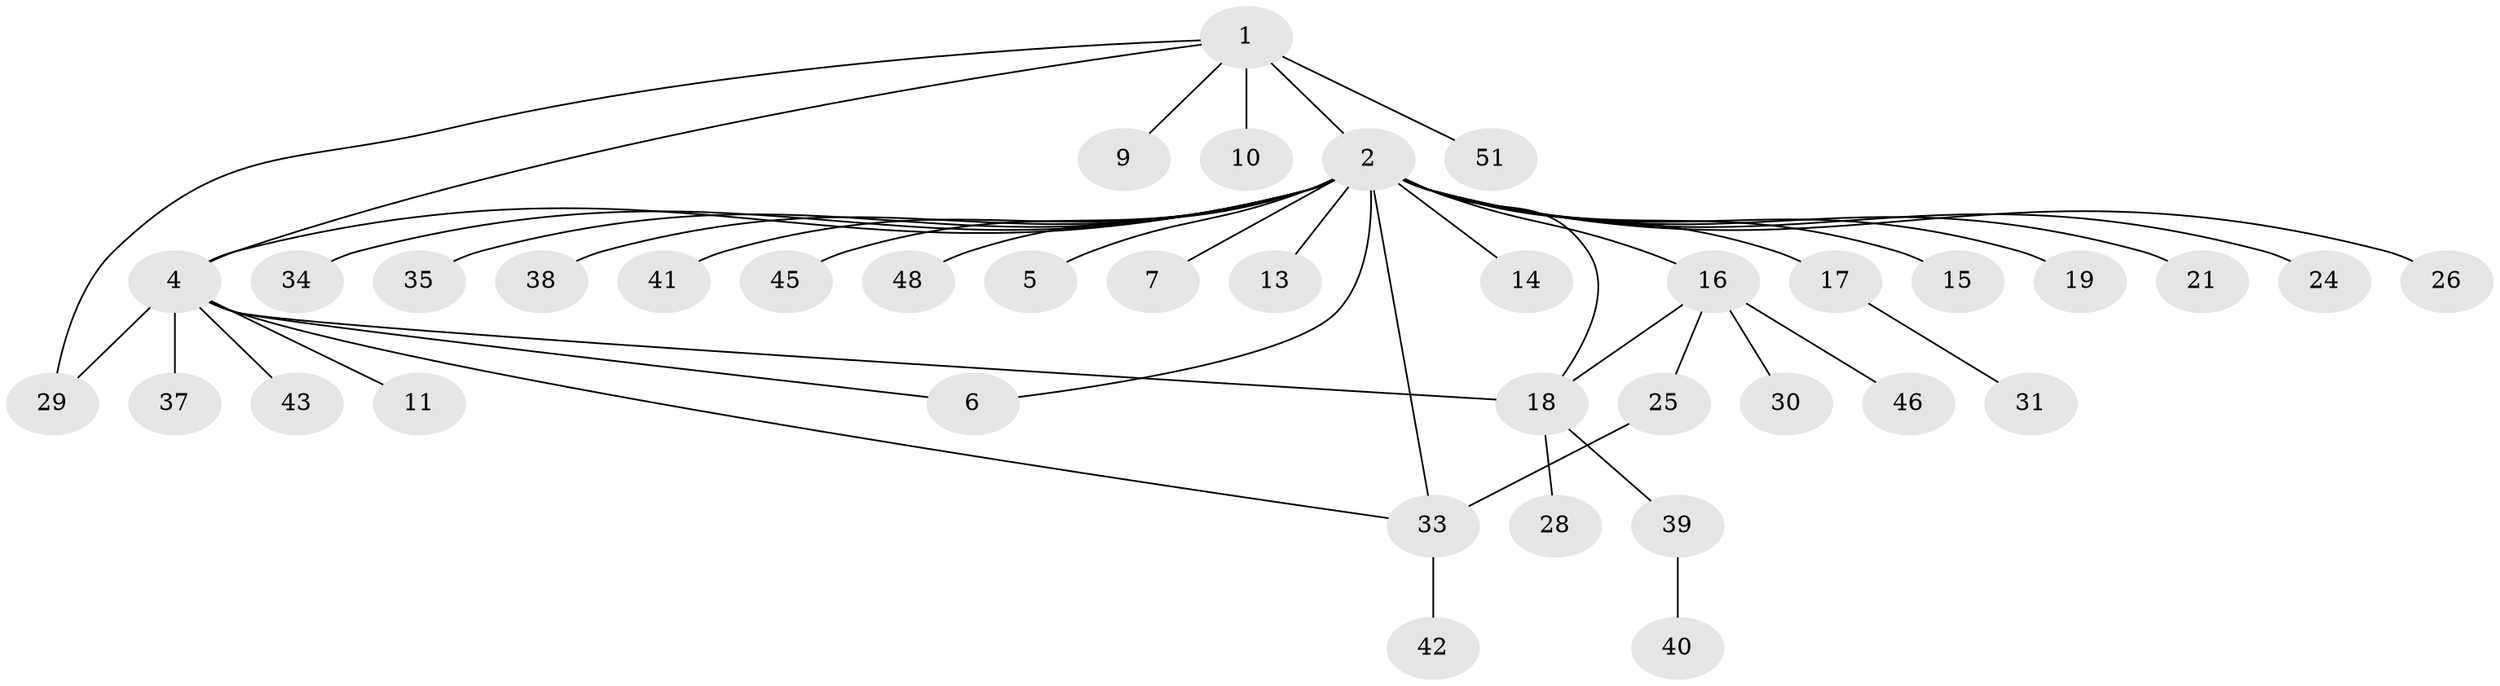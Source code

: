 // original degree distribution, {8: 0.019230769230769232, 18: 0.019230769230769232, 1: 0.5961538461538461, 6: 0.057692307692307696, 3: 0.07692307692307693, 13: 0.019230769230769232, 2: 0.17307692307692307, 5: 0.038461538461538464}
// Generated by graph-tools (version 1.1) at 2025/11/02/27/25 16:11:09]
// undirected, 38 vertices, 44 edges
graph export_dot {
graph [start="1"]
  node [color=gray90,style=filled];
  1 [super="+3"];
  2 [super="+12"];
  4 [super="+20"];
  5;
  6 [super="+8"];
  7;
  9;
  10;
  11;
  13;
  14 [super="+23"];
  15;
  16 [super="+50"];
  17 [super="+27"];
  18 [super="+22"];
  19;
  21 [super="+32"];
  24;
  25;
  26;
  28;
  29 [super="+44"];
  30;
  31;
  33 [super="+36"];
  34;
  35 [super="+52"];
  37;
  38;
  39 [super="+47"];
  40;
  41;
  42;
  43 [super="+49"];
  45;
  46;
  48;
  51;
  1 -- 2 [weight=2];
  1 -- 4;
  1 -- 9;
  1 -- 10;
  1 -- 29;
  1 -- 51;
  2 -- 5;
  2 -- 6;
  2 -- 7;
  2 -- 13;
  2 -- 14 [weight=2];
  2 -- 15;
  2 -- 16;
  2 -- 17;
  2 -- 19;
  2 -- 33 [weight=3];
  2 -- 34;
  2 -- 35 [weight=2];
  2 -- 38;
  2 -- 41;
  2 -- 45;
  2 -- 4;
  2 -- 48;
  2 -- 18;
  2 -- 21;
  2 -- 24;
  2 -- 26;
  4 -- 6;
  4 -- 11;
  4 -- 43;
  4 -- 33;
  4 -- 18;
  4 -- 37;
  4 -- 29;
  16 -- 18;
  16 -- 25;
  16 -- 30;
  16 -- 46;
  17 -- 31;
  18 -- 39;
  18 -- 28;
  25 -- 33;
  33 -- 42;
  39 -- 40;
}
